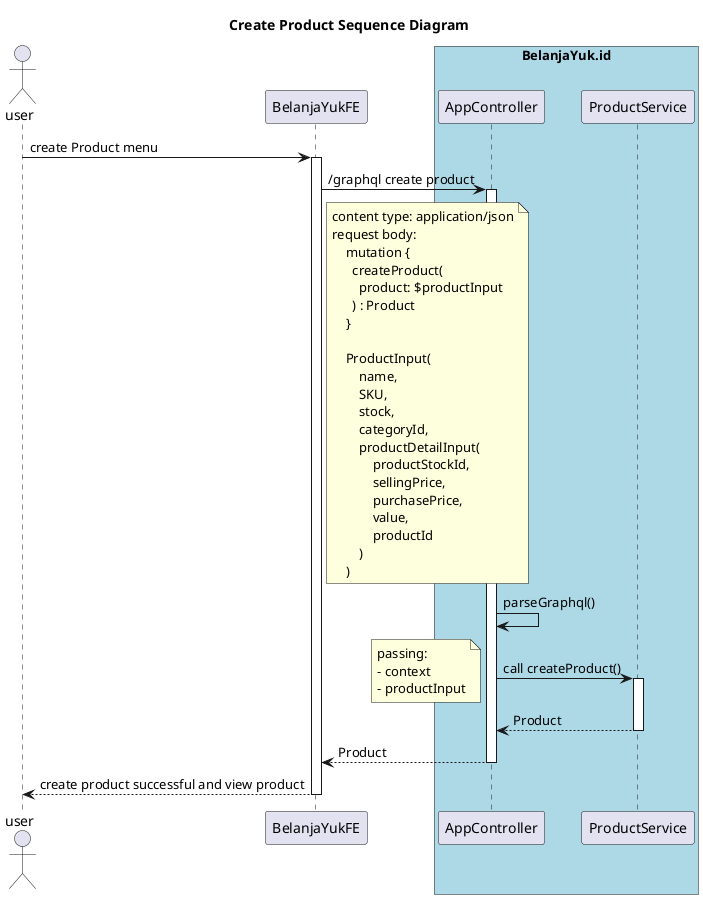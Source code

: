 @startuml
title: Create Product Sequence Diagram
actor user
participant BelanjaYukFE
box "BelanjaYuk.id" #LightBlue
participant AppController
participant ProductService
end box

user -> BelanjaYukFE ++ : create Product menu
BelanjaYukFE -> AppController ++ : /graphql create product
    note right of BelanjaYukFE
    content type: application/json
    request body:
        mutation {
          createProduct(
            product: $productInput
          ) : Product
        }

        ProductInput(
            name,
            SKU,
            stock,
            categoryId,
            productDetailInput(
                productStockId,
                sellingPrice,
                purchasePrice,
                value,
                productId
            )
        )
    end note
AppController -> AppController : parseGraphql()
AppController -> ProductService ++ : call createProduct()
    note left
    passing:
    - context
    - productInput
    end note
ProductService --> AppController -- : Product
AppController --> BelanjaYukFE -- : Product
BelanjaYukFE --> user -- : create product successful and view product


@enduml